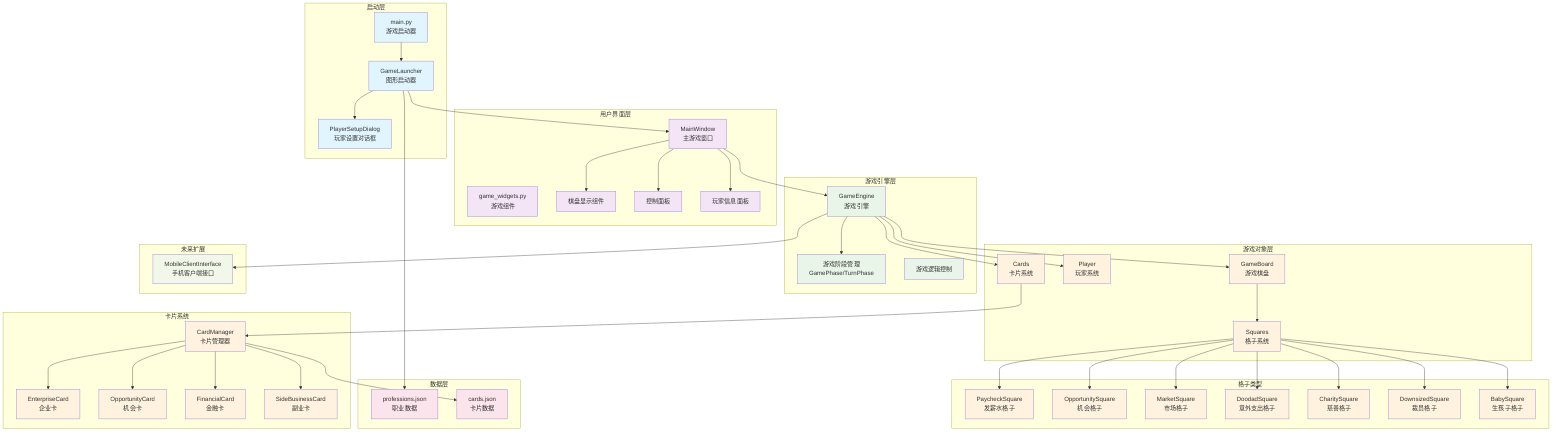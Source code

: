 graph TB
    %% 启动层
    subgraph startup_layer [启动层]
        MAIN[main.py<br/>游戏启动器]
        LAUNCHER[GameLauncher<br/>图形启动器]
        SETUP[PlayerSetupDialog<br/>玩家设置对话框]
    end

    %% UI层
    subgraph ui_layer [用户界面层]
        UI[MainWindow<br/>主游戏窗口]
        WIDGETS[game_widgets.py<br/>游戏组件]
        BOARD_UI[棋盘显示组件]
        CONTROL_UI[控制面板]
        INFO_UI[玩家信息面板]
    end

    %% 游戏引擎层
    subgraph engine_layer [游戏引擎层]
        ENGINE[GameEngine<br/>游戏引擎]
        PHASES[游戏阶段管理<br/>GamePhase/TurnPhase]
        LOGIC[游戏逻辑控制]
    end

    %% 游戏对象层
    subgraph object_layer [游戏对象层]
        BOARD[GameBoard<br/>游戏棋盘]
        SQUARES[Squares<br/>格子系统]
        PLAYER[Player<br/>玩家系统]
        CARDS[Cards<br/>卡片系统]
    end

    %% 格子类型
    subgraph square_types [格子类型]
        SQ1[PaycheckSquare<br/>发薪水格子]
        SQ2[OpportunitySquare<br/>机会格子]
        SQ3[MarketSquare<br/>市场格子]
        SQ4[DoodadSquare<br/>意外支出格子]
        SQ5[CharitySquare<br/>慈善格子]
        SQ6[DownsizedSquare<br/>裁员格子]
        SQ7[BabySquare<br/>生孩子格子]
    end

    %% 卡片类型
    subgraph card_system [卡片系统]
        CARD_MGR[CardManager<br/>卡片管理器]
        ENT_CARD[EnterpriseCard<br/>企业卡]
        OPP_CARD[OpportunityCard<br/>机会卡]
        FIN_CARD[FinancialCard<br/>金融卡]
        SIDE_CARD[SideBusinessCard<br/>副业卡]
    end

    %% 数据层
    subgraph data_layer [数据层]
        PROF_DATA[professions.json<br/>职业数据]
        CARD_DATA[cards.json<br/>卡片数据]
    end

    %% 未来扩展
    subgraph future_layer [未来扩展]
        MOBILE[MobileClientInterface<br/>手机客户端接口]
    end

    %% 连接关系
    MAIN --> LAUNCHER
    LAUNCHER --> SETUP
    LAUNCHER --> UI
    
    UI --> ENGINE
    UI --> BOARD_UI
    UI --> CONTROL_UI
    UI --> INFO_UI
    
    ENGINE --> BOARD
    ENGINE --> PLAYER
    ENGINE --> CARDS
    ENGINE --> PHASES
    
    BOARD --> SQUARES
    SQUARES --> SQ1
    SQUARES --> SQ2
    SQUARES --> SQ3
    SQUARES --> SQ4
    SQUARES --> SQ5
    SQUARES --> SQ6
    SQUARES --> SQ7
    
    CARDS --> CARD_MGR
    CARD_MGR --> ENT_CARD
    CARD_MGR --> OPP_CARD
    CARD_MGR --> FIN_CARD
    CARD_MGR --> SIDE_CARD
    
    LAUNCHER --> PROF_DATA
    CARD_MGR --> CARD_DATA
    
    ENGINE --> MOBILE

    %% 样式
    classDef startLayer fill:#e1f5fe
    classDef uiLayer fill:#f3e5f5
    classDef engineLayer fill:#e8f5e8
    classDef objectLayer fill:#fff3e0
    classDef dataLayer fill:#fce4ec
    classDef futureLayer fill:#f1f8e9

    class MAIN,LAUNCHER,SETUP startLayer
    class UI,WIDGETS,BOARD_UI,CONTROL_UI,INFO_UI uiLayer
    class ENGINE,PHASES,LOGIC engineLayer
    class BOARD,SQUARES,PLAYER,CARDS,SQ1,SQ2,SQ3,SQ4,SQ5,SQ6,SQ7,CARD_MGR,ENT_CARD,OPP_CARD,FIN_CARD,SIDE_CARD objectLayer
    class PROF_DATA,CARD_DATA dataLayer
    class MOBILE futureLayer